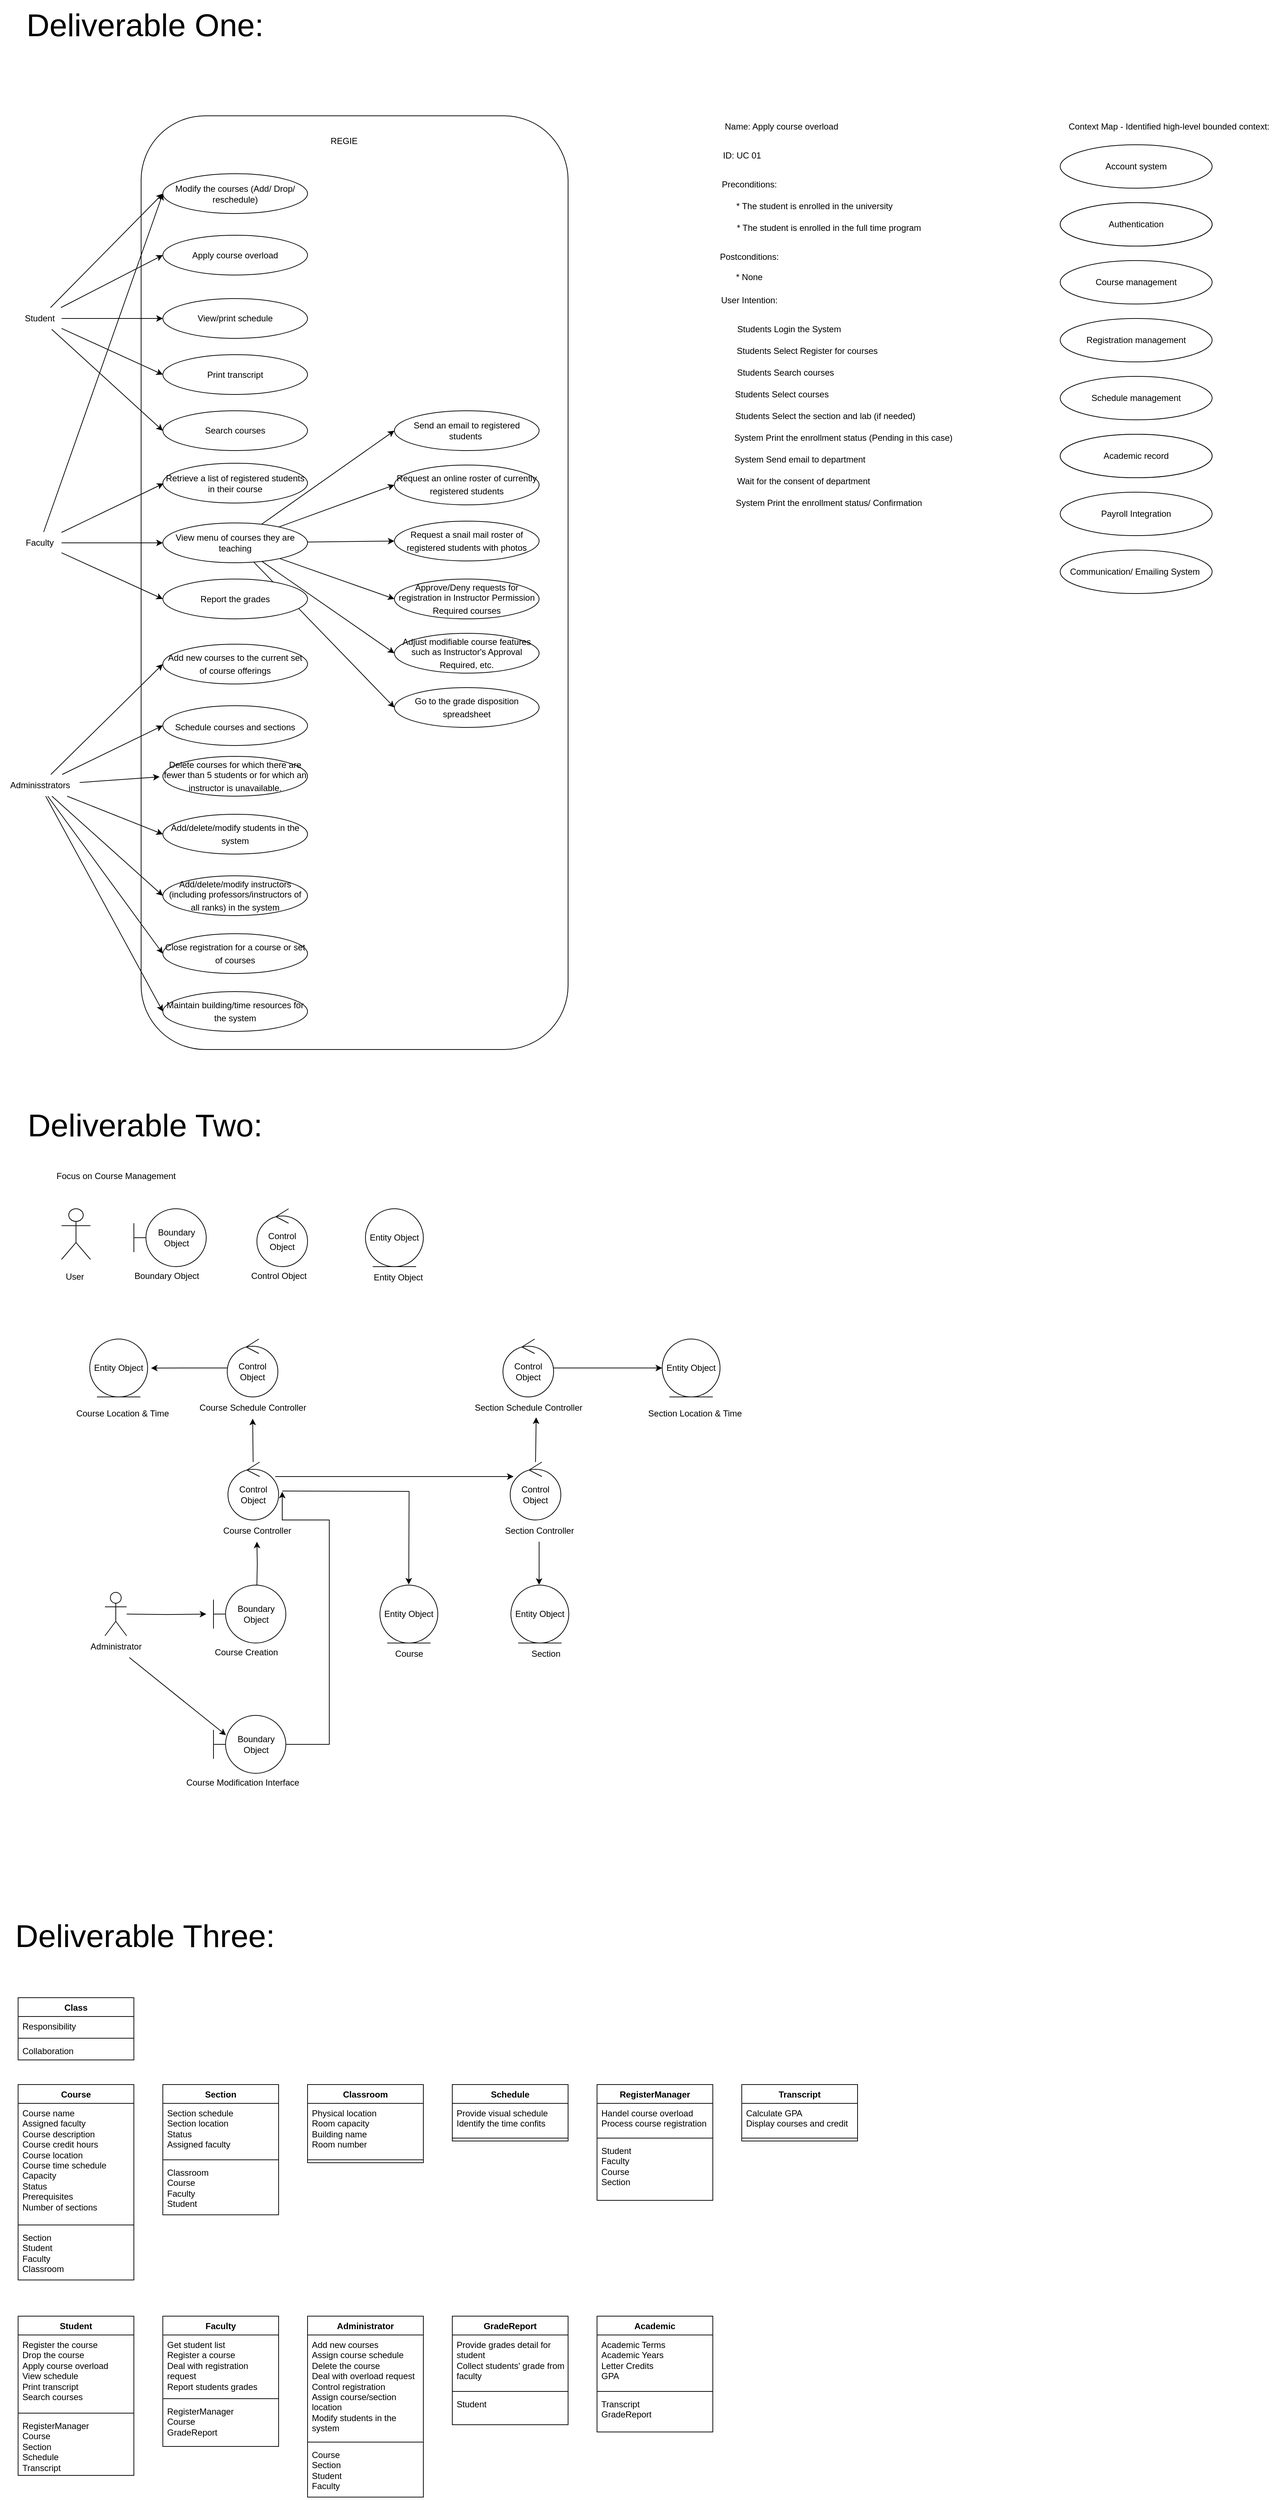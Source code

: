 <mxfile version="23.1.1" type="device">
  <diagram name="Page-1" id="xjPlncjGIch8fFRQZKFP">
    <mxGraphModel dx="1224" dy="2225" grid="1" gridSize="10" guides="0" tooltips="1" connect="0" arrows="1" fold="1" page="1" pageScale="1" pageWidth="850" pageHeight="1100" math="0" shadow="0">
      <root>
        <mxCell id="0" />
        <mxCell id="1" parent="0" />
        <mxCell id="ugCTj8qG3ddIw2w_gFLn-64" style="rounded=0;orthogonalLoop=1;jettySize=auto;html=1;entryX=0;entryY=0.5;entryDx=0;entryDy=0;" parent="1" source="ugCTj8qG3ddIw2w_gFLn-18" target="ugCTj8qG3ddIw2w_gFLn-21" edge="1">
          <mxGeometry relative="1" as="geometry" />
        </mxCell>
        <mxCell id="ugCTj8qG3ddIw2w_gFLn-65" style="rounded=0;orthogonalLoop=1;jettySize=auto;html=1;entryX=0;entryY=0.5;entryDx=0;entryDy=0;" parent="1" source="ugCTj8qG3ddIw2w_gFLn-18" target="ugCTj8qG3ddIw2w_gFLn-24" edge="1">
          <mxGeometry relative="1" as="geometry" />
        </mxCell>
        <mxCell id="ugCTj8qG3ddIw2w_gFLn-66" style="rounded=0;orthogonalLoop=1;jettySize=auto;html=1;entryX=0;entryY=0.5;entryDx=0;entryDy=0;" parent="1" source="ugCTj8qG3ddIw2w_gFLn-18" target="ugCTj8qG3ddIw2w_gFLn-26" edge="1">
          <mxGeometry relative="1" as="geometry" />
        </mxCell>
        <mxCell id="ugCTj8qG3ddIw2w_gFLn-67" style="rounded=0;orthogonalLoop=1;jettySize=auto;html=1;entryX=0;entryY=0.5;entryDx=0;entryDy=0;" parent="1" source="ugCTj8qG3ddIw2w_gFLn-18" target="ugCTj8qG3ddIw2w_gFLn-59" edge="1">
          <mxGeometry relative="1" as="geometry" />
        </mxCell>
        <mxCell id="ugCTj8qG3ddIw2w_gFLn-71" style="rounded=0;orthogonalLoop=1;jettySize=auto;html=1;entryX=0;entryY=0.5;entryDx=0;entryDy=0;" parent="1" source="ugCTj8qG3ddIw2w_gFLn-18" target="ugCTj8qG3ddIw2w_gFLn-69" edge="1">
          <mxGeometry relative="1" as="geometry" />
        </mxCell>
        <mxCell id="ugCTj8qG3ddIw2w_gFLn-18" value="Student" style="text;html=1;strokeColor=none;fillColor=none;align=center;verticalAlign=middle;whiteSpace=wrap;rounded=0;" parent="1" vertex="1">
          <mxGeometry x="880" y="25" width="60" height="30" as="geometry" />
        </mxCell>
        <mxCell id="ugCTj8qG3ddIw2w_gFLn-68" style="rounded=0;orthogonalLoop=1;jettySize=auto;html=1;entryX=0;entryY=0.5;entryDx=0;entryDy=0;" parent="1" source="ugCTj8qG3ddIw2w_gFLn-19" target="ugCTj8qG3ddIw2w_gFLn-21" edge="1">
          <mxGeometry relative="1" as="geometry" />
        </mxCell>
        <mxCell id="ugCTj8qG3ddIw2w_gFLn-70" style="rounded=0;orthogonalLoop=1;jettySize=auto;html=1;entryX=0;entryY=0.5;entryDx=0;entryDy=0;" parent="1" source="ugCTj8qG3ddIw2w_gFLn-19" target="ugCTj8qG3ddIw2w_gFLn-23" edge="1">
          <mxGeometry relative="1" as="geometry" />
        </mxCell>
        <mxCell id="ugCTj8qG3ddIw2w_gFLn-84" style="rounded=0;orthogonalLoop=1;jettySize=auto;html=1;entryX=0;entryY=0.5;entryDx=0;entryDy=0;" parent="1" source="ugCTj8qG3ddIw2w_gFLn-19" target="ugCTj8qG3ddIw2w_gFLn-60" edge="1">
          <mxGeometry relative="1" as="geometry" />
        </mxCell>
        <mxCell id="hisHGDNG1swyCPzcrm-j-22" style="rounded=0;orthogonalLoop=1;jettySize=auto;html=1;entryX=0.005;entryY=0.509;entryDx=0;entryDy=0;entryPerimeter=0;" parent="1" source="ugCTj8qG3ddIw2w_gFLn-19" target="ugCTj8qG3ddIw2w_gFLn-27" edge="1">
          <mxGeometry relative="1" as="geometry">
            <mxPoint x="1030" y="270" as="targetPoint" />
          </mxGeometry>
        </mxCell>
        <mxCell id="ugCTj8qG3ddIw2w_gFLn-19" value="Faculty" style="text;html=1;strokeColor=none;fillColor=none;align=center;verticalAlign=middle;whiteSpace=wrap;rounded=0;" parent="1" vertex="1">
          <mxGeometry x="880" y="335" width="60" height="30" as="geometry" />
        </mxCell>
        <mxCell id="ugCTj8qG3ddIw2w_gFLn-89" style="rounded=0;orthogonalLoop=1;jettySize=auto;html=1;entryX=0;entryY=0.5;entryDx=0;entryDy=0;" parent="1" source="ugCTj8qG3ddIw2w_gFLn-20" target="ugCTj8qG3ddIw2w_gFLn-25" edge="1">
          <mxGeometry relative="1" as="geometry" />
        </mxCell>
        <mxCell id="ugCTj8qG3ddIw2w_gFLn-90" style="rounded=0;orthogonalLoop=1;jettySize=auto;html=1;entryX=0;entryY=0.5;entryDx=0;entryDy=0;" parent="1" source="ugCTj8qG3ddIw2w_gFLn-20" target="ugCTj8qG3ddIw2w_gFLn-28" edge="1">
          <mxGeometry relative="1" as="geometry" />
        </mxCell>
        <mxCell id="ugCTj8qG3ddIw2w_gFLn-92" style="rounded=0;orthogonalLoop=1;jettySize=auto;html=1;entryX=0;entryY=0.5;entryDx=0;entryDy=0;" parent="1" source="ugCTj8qG3ddIw2w_gFLn-20" target="ugCTj8qG3ddIw2w_gFLn-85" edge="1">
          <mxGeometry relative="1" as="geometry" />
        </mxCell>
        <mxCell id="ugCTj8qG3ddIw2w_gFLn-93" style="rounded=0;orthogonalLoop=1;jettySize=auto;html=1;entryX=0;entryY=0.5;entryDx=0;entryDy=0;" parent="1" source="ugCTj8qG3ddIw2w_gFLn-20" target="ugCTj8qG3ddIw2w_gFLn-86" edge="1">
          <mxGeometry relative="1" as="geometry" />
        </mxCell>
        <mxCell id="ugCTj8qG3ddIw2w_gFLn-94" style="rounded=0;orthogonalLoop=1;jettySize=auto;html=1;entryX=0;entryY=0.5;entryDx=0;entryDy=0;" parent="1" source="ugCTj8qG3ddIw2w_gFLn-20" target="ugCTj8qG3ddIw2w_gFLn-87" edge="1">
          <mxGeometry relative="1" as="geometry" />
        </mxCell>
        <mxCell id="ugCTj8qG3ddIw2w_gFLn-95" style="rounded=0;orthogonalLoop=1;jettySize=auto;html=1;entryX=0;entryY=0.5;entryDx=0;entryDy=0;" parent="1" source="ugCTj8qG3ddIw2w_gFLn-20" target="ugCTj8qG3ddIw2w_gFLn-88" edge="1">
          <mxGeometry relative="1" as="geometry" />
        </mxCell>
        <mxCell id="ugCTj8qG3ddIw2w_gFLn-20" value="Adminisstrators" style="text;html=1;align=center;verticalAlign=middle;resizable=0;points=[];autosize=1;strokeColor=none;fillColor=none;" parent="1" vertex="1">
          <mxGeometry x="855" y="670" width="110" height="30" as="geometry" />
        </mxCell>
        <mxCell id="ugCTj8qG3ddIw2w_gFLn-21" value="Modify the courses (Add/ Drop/ reschedule)" style="ellipse;whiteSpace=wrap;html=1;" parent="1" vertex="1">
          <mxGeometry x="1080" y="-160" width="200" height="55" as="geometry" />
        </mxCell>
        <mxCell id="ugCTj8qG3ddIw2w_gFLn-78" style="rounded=0;orthogonalLoop=1;jettySize=auto;html=1;entryX=0;entryY=0.5;entryDx=0;entryDy=0;" parent="1" source="ugCTj8qG3ddIw2w_gFLn-23" target="ugCTj8qG3ddIw2w_gFLn-72" edge="1">
          <mxGeometry relative="1" as="geometry" />
        </mxCell>
        <mxCell id="ugCTj8qG3ddIw2w_gFLn-79" style="rounded=0;orthogonalLoop=1;jettySize=auto;html=1;entryX=0;entryY=0.5;entryDx=0;entryDy=0;" parent="1" source="ugCTj8qG3ddIw2w_gFLn-23" target="ugCTj8qG3ddIw2w_gFLn-73" edge="1">
          <mxGeometry relative="1" as="geometry" />
        </mxCell>
        <mxCell id="ugCTj8qG3ddIw2w_gFLn-80" style="rounded=0;orthogonalLoop=1;jettySize=auto;html=1;entryX=0;entryY=0.5;entryDx=0;entryDy=0;" parent="1" source="ugCTj8qG3ddIw2w_gFLn-23" target="ugCTj8qG3ddIw2w_gFLn-74" edge="1">
          <mxGeometry relative="1" as="geometry" />
        </mxCell>
        <mxCell id="ugCTj8qG3ddIw2w_gFLn-81" style="rounded=0;orthogonalLoop=1;jettySize=auto;html=1;entryX=0;entryY=0.5;entryDx=0;entryDy=0;" parent="1" source="ugCTj8qG3ddIw2w_gFLn-23" target="ugCTj8qG3ddIw2w_gFLn-75" edge="1">
          <mxGeometry relative="1" as="geometry" />
        </mxCell>
        <mxCell id="ugCTj8qG3ddIw2w_gFLn-82" style="rounded=0;orthogonalLoop=1;jettySize=auto;html=1;entryX=0;entryY=0.5;entryDx=0;entryDy=0;" parent="1" source="ugCTj8qG3ddIw2w_gFLn-23" target="ugCTj8qG3ddIw2w_gFLn-76" edge="1">
          <mxGeometry relative="1" as="geometry" />
        </mxCell>
        <mxCell id="ugCTj8qG3ddIw2w_gFLn-83" style="rounded=0;orthogonalLoop=1;jettySize=auto;html=1;entryX=0;entryY=0.5;entryDx=0;entryDy=0;" parent="1" source="ugCTj8qG3ddIw2w_gFLn-23" target="ugCTj8qG3ddIw2w_gFLn-77" edge="1">
          <mxGeometry relative="1" as="geometry" />
        </mxCell>
        <mxCell id="ugCTj8qG3ddIw2w_gFLn-23" value="View menu of courses they are teaching" style="ellipse;whiteSpace=wrap;html=1;" parent="1" vertex="1">
          <mxGeometry x="1080" y="322.5" width="200" height="55" as="geometry" />
        </mxCell>
        <mxCell id="ugCTj8qG3ddIw2w_gFLn-24" value="Apply course overload" style="ellipse;whiteSpace=wrap;html=1;" parent="1" vertex="1">
          <mxGeometry x="1080" y="-75" width="200" height="55" as="geometry" />
        </mxCell>
        <mxCell id="ugCTj8qG3ddIw2w_gFLn-25" value="Add new courses to the current set of course offerings&lt;span style=&quot;font-size: medium; text-align: start;&quot;&gt;&lt;/span&gt;" style="ellipse;whiteSpace=wrap;html=1;" parent="1" vertex="1">
          <mxGeometry x="1080" y="490" width="200" height="55" as="geometry" />
        </mxCell>
        <mxCell id="ugCTj8qG3ddIw2w_gFLn-26" value="View/print schedule" style="ellipse;whiteSpace=wrap;html=1;" parent="1" vertex="1">
          <mxGeometry x="1080" y="12.5" width="200" height="55" as="geometry" />
        </mxCell>
        <mxCell id="ugCTj8qG3ddIw2w_gFLn-27" value="Retrieve a list of registered students in their course" style="ellipse;whiteSpace=wrap;html=1;" parent="1" vertex="1">
          <mxGeometry x="1080" y="240" width="200" height="55" as="geometry" />
        </mxCell>
        <mxCell id="ugCTj8qG3ddIw2w_gFLn-28" value="Schedule courses and sections&lt;span style=&quot;font-size: medium; text-align: start;&quot;&gt;&lt;/span&gt;" style="ellipse;whiteSpace=wrap;html=1;" parent="1" vertex="1">
          <mxGeometry x="1080" y="575" width="200" height="55" as="geometry" />
        </mxCell>
        <mxCell id="ugCTj8qG3ddIw2w_gFLn-57" value="REGIE" style="text;html=1;align=center;verticalAlign=middle;resizable=0;points=[];autosize=1;strokeColor=none;fillColor=none;" parent="1" vertex="1">
          <mxGeometry x="1300" y="-220" width="60" height="30" as="geometry" />
        </mxCell>
        <mxCell id="ugCTj8qG3ddIw2w_gFLn-59" value="Search courses" style="ellipse;whiteSpace=wrap;html=1;" parent="1" vertex="1">
          <mxGeometry x="1080" y="167.5" width="200" height="55" as="geometry" />
        </mxCell>
        <mxCell id="ugCTj8qG3ddIw2w_gFLn-60" value="Report the grades" style="ellipse;whiteSpace=wrap;html=1;" parent="1" vertex="1">
          <mxGeometry x="1080" y="400" width="200" height="55" as="geometry" />
        </mxCell>
        <mxCell id="ugCTj8qG3ddIw2w_gFLn-61" value="Delete courses for which there are fewer than 5 students or for which an instructor is unavailable.&lt;span style=&quot;font-size: medium; text-align: start;&quot;&gt;&lt;/span&gt;" style="ellipse;whiteSpace=wrap;html=1;" parent="1" vertex="1">
          <mxGeometry x="1080" y="645" width="200" height="55" as="geometry" />
        </mxCell>
        <mxCell id="ugCTj8qG3ddIw2w_gFLn-69" value="Print transcript" style="ellipse;whiteSpace=wrap;html=1;" parent="1" vertex="1">
          <mxGeometry x="1080" y="90" width="200" height="55" as="geometry" />
        </mxCell>
        <mxCell id="ugCTj8qG3ddIw2w_gFLn-72" value="Send an email to registered students&amp;nbsp;" style="ellipse;whiteSpace=wrap;html=1;" parent="1" vertex="1">
          <mxGeometry x="1400" y="167.5" width="200" height="55" as="geometry" />
        </mxCell>
        <mxCell id="ugCTj8qG3ddIw2w_gFLn-73" value="Request an online roster of currently registered students&lt;span style=&quot;font-size: medium; text-align: start;&quot;&gt;&lt;/span&gt;" style="ellipse;whiteSpace=wrap;html=1;" parent="1" vertex="1">
          <mxGeometry x="1400" y="242.5" width="200" height="55" as="geometry" />
        </mxCell>
        <mxCell id="ugCTj8qG3ddIw2w_gFLn-74" value="Request a snail mail roster of registered students with photos&lt;span style=&quot;font-size: medium; text-align: start;&quot;&gt;&lt;/span&gt;" style="ellipse;whiteSpace=wrap;html=1;" parent="1" vertex="1">
          <mxGeometry x="1400" y="320" width="200" height="55" as="geometry" />
        </mxCell>
        <mxCell id="ugCTj8qG3ddIw2w_gFLn-75" value="Approve/Deny requests for registration in Instructor Permission Required courses&lt;span style=&quot;font-size: medium; text-align: start;&quot;&gt;&lt;/span&gt;" style="ellipse;whiteSpace=wrap;html=1;" parent="1" vertex="1">
          <mxGeometry x="1400" y="400" width="200" height="55" as="geometry" />
        </mxCell>
        <mxCell id="ugCTj8qG3ddIw2w_gFLn-76" value="Adjust modifiable course features such as Instructor&#39;s Approval Required, etc.&lt;span style=&quot;font-size: medium; text-align: start;&quot;&gt;&lt;/span&gt;" style="ellipse;whiteSpace=wrap;html=1;" parent="1" vertex="1">
          <mxGeometry x="1400" y="475" width="200" height="55" as="geometry" />
        </mxCell>
        <mxCell id="ugCTj8qG3ddIw2w_gFLn-77" value="Go to the grade disposition spreadsheet&lt;span style=&quot;font-size: medium; text-align: start;&quot;&gt;&lt;/span&gt;" style="ellipse;whiteSpace=wrap;html=1;" parent="1" vertex="1">
          <mxGeometry x="1400" y="550" width="200" height="55" as="geometry" />
        </mxCell>
        <mxCell id="ugCTj8qG3ddIw2w_gFLn-85" value="Add/delete/modify students in the system&lt;span style=&quot;font-size: medium; text-align: start;&quot;&gt;&lt;/span&gt;" style="ellipse;whiteSpace=wrap;html=1;" parent="1" vertex="1">
          <mxGeometry x="1080" y="725" width="200" height="55" as="geometry" />
        </mxCell>
        <mxCell id="ugCTj8qG3ddIw2w_gFLn-86" value="Add/delete/modify instructors (including professors/instructors of all ranks) in the system&lt;span style=&quot;font-size: medium; text-align: start;&quot;&gt;&lt;/span&gt;" style="ellipse;whiteSpace=wrap;html=1;" parent="1" vertex="1">
          <mxGeometry x="1080" y="810" width="200" height="55" as="geometry" />
        </mxCell>
        <mxCell id="ugCTj8qG3ddIw2w_gFLn-87" value="Close registration for a course or set of courses&lt;span style=&quot;font-size: medium; text-align: start;&quot;&gt;&lt;/span&gt;" style="ellipse;whiteSpace=wrap;html=1;" parent="1" vertex="1">
          <mxGeometry x="1080" y="890" width="200" height="55" as="geometry" />
        </mxCell>
        <mxCell id="ugCTj8qG3ddIw2w_gFLn-88" value="Maintain building/time resources for the system&lt;span style=&quot;font-size: medium; text-align: start;&quot;&gt;&lt;/span&gt;" style="ellipse;whiteSpace=wrap;html=1;" parent="1" vertex="1">
          <mxGeometry x="1080" y="970" width="200" height="55" as="geometry" />
        </mxCell>
        <mxCell id="ugCTj8qG3ddIw2w_gFLn-91" style="rounded=0;orthogonalLoop=1;jettySize=auto;html=1;entryX=-0.022;entryY=0.514;entryDx=0;entryDy=0;entryPerimeter=0;" parent="1" source="ugCTj8qG3ddIw2w_gFLn-20" target="ugCTj8qG3ddIw2w_gFLn-61" edge="1">
          <mxGeometry relative="1" as="geometry" />
        </mxCell>
        <mxCell id="ugCTj8qG3ddIw2w_gFLn-96" value="" style="rounded=1;whiteSpace=wrap;html=1;fillColor=none;" parent="1" vertex="1">
          <mxGeometry x="1050" y="-240" width="590" height="1290" as="geometry" />
        </mxCell>
        <mxCell id="hisHGDNG1swyCPzcrm-j-62" value="&lt;font style=&quot;font-size: 44px;&quot;&gt;Deliverable One:&lt;/font&gt;" style="text;html=1;align=center;verticalAlign=middle;resizable=0;points=[];autosize=1;strokeColor=none;fillColor=none;" parent="1" vertex="1">
          <mxGeometry x="880" y="-400" width="350" height="70" as="geometry" />
        </mxCell>
        <mxCell id="hisHGDNG1swyCPzcrm-j-63" value="&lt;font style=&quot;font-size: 44px;&quot;&gt;Deliverable Two:&lt;/font&gt;" style="text;html=1;align=center;verticalAlign=middle;resizable=0;points=[];autosize=1;strokeColor=none;fillColor=none;" parent="1" vertex="1">
          <mxGeometry x="880" y="1120" width="350" height="70" as="geometry" />
        </mxCell>
        <mxCell id="hisHGDNG1swyCPzcrm-j-64" value="Focus on Course Management" style="text;html=1;align=center;verticalAlign=middle;resizable=0;points=[];autosize=1;strokeColor=none;fillColor=none;" parent="1" vertex="1">
          <mxGeometry x="920" y="1210" width="190" height="30" as="geometry" />
        </mxCell>
        <mxCell id="hisHGDNG1swyCPzcrm-j-67" value="Administrator" style="text;html=1;align=center;verticalAlign=middle;resizable=0;points=[];autosize=1;strokeColor=none;fillColor=none;" parent="1" vertex="1">
          <mxGeometry x="970" y="1860" width="90" height="30" as="geometry" />
        </mxCell>
        <mxCell id="hisHGDNG1swyCPzcrm-j-78" value="Boundary Object" style="text;html=1;align=center;verticalAlign=middle;resizable=0;points=[];autosize=1;strokeColor=none;fillColor=none;" parent="1" vertex="1">
          <mxGeometry x="1030" y="1348" width="110" height="30" as="geometry" />
        </mxCell>
        <mxCell id="hisHGDNG1swyCPzcrm-j-79" value="Control Object" style="text;html=1;align=center;verticalAlign=middle;resizable=0;points=[];autosize=1;strokeColor=none;fillColor=none;" parent="1" vertex="1">
          <mxGeometry x="1190" y="1348" width="100" height="30" as="geometry" />
        </mxCell>
        <mxCell id="hisHGDNG1swyCPzcrm-j-82" value="Entity Object" style="text;html=1;align=center;verticalAlign=middle;resizable=0;points=[];autosize=1;strokeColor=none;fillColor=none;" parent="1" vertex="1">
          <mxGeometry x="1360" y="1350" width="90" height="30" as="geometry" />
        </mxCell>
        <mxCell id="hisHGDNG1swyCPzcrm-j-83" value="User" style="text;html=1;align=center;verticalAlign=middle;resizable=0;points=[];autosize=1;strokeColor=none;fillColor=none;" parent="1" vertex="1">
          <mxGeometry x="933" y="1349" width="50" height="30" as="geometry" />
        </mxCell>
        <mxCell id="hisHGDNG1swyCPzcrm-j-118" style="edgeStyle=orthogonalEdgeStyle;rounded=0;orthogonalLoop=1;jettySize=auto;html=1;" parent="1" edge="1">
          <mxGeometry relative="1" as="geometry">
            <mxPoint x="1140" y="1830" as="targetPoint" />
            <mxPoint x="1030" y="1830.059" as="sourcePoint" />
          </mxGeometry>
        </mxCell>
        <mxCell id="hisHGDNG1swyCPzcrm-j-119" style="edgeStyle=orthogonalEdgeStyle;rounded=0;orthogonalLoop=1;jettySize=auto;html=1;startArrow=none;startFill=0;" parent="1" target="hisHGDNG1swyCPzcrm-j-106" edge="1">
          <mxGeometry relative="1" as="geometry">
            <mxPoint x="1210" y="1790" as="sourcePoint" />
          </mxGeometry>
        </mxCell>
        <mxCell id="hisHGDNG1swyCPzcrm-j-94" value="Course Creation" style="text;html=1;align=center;verticalAlign=middle;resizable=0;points=[];autosize=1;strokeColor=none;fillColor=none;" parent="1" vertex="1">
          <mxGeometry x="1140" y="1868" width="110" height="30" as="geometry" />
        </mxCell>
        <mxCell id="hisHGDNG1swyCPzcrm-j-96" value="Course Modification Interface" style="text;html=1;align=center;verticalAlign=middle;resizable=0;points=[];autosize=1;strokeColor=none;fillColor=none;" parent="1" vertex="1">
          <mxGeometry x="1100" y="2048" width="180" height="30" as="geometry" />
        </mxCell>
        <mxCell id="hisHGDNG1swyCPzcrm-j-106" value="Course Controller" style="text;html=1;align=center;verticalAlign=middle;resizable=0;points=[];autosize=1;strokeColor=none;fillColor=none;" parent="1" vertex="1">
          <mxGeometry x="1150" y="1700" width="120" height="30" as="geometry" />
        </mxCell>
        <mxCell id="hisHGDNG1swyCPzcrm-j-115" value="Course" style="text;html=1;align=center;verticalAlign=middle;resizable=0;points=[];autosize=1;strokeColor=none;fillColor=none;" parent="1" vertex="1">
          <mxGeometry x="1390" y="1870" width="60" height="30" as="geometry" />
        </mxCell>
        <mxCell id="hisHGDNG1swyCPzcrm-j-120" style="edgeStyle=orthogonalEdgeStyle;rounded=0;orthogonalLoop=1;jettySize=auto;html=1;entryX=0.498;entryY=-0.011;entryDx=0;entryDy=0;entryPerimeter=0;startArrow=none;startFill=0;" parent="1" edge="1">
          <mxGeometry relative="1" as="geometry">
            <mxPoint x="1245" y="1660" as="sourcePoint" />
            <mxPoint x="1419.84" y="1789.12" as="targetPoint" />
          </mxGeometry>
        </mxCell>
        <mxCell id="hisHGDNG1swyCPzcrm-j-126" style="rounded=0;orthogonalLoop=1;jettySize=auto;html=1;entryX=0.028;entryY=0.341;entryDx=0;entryDy=0;entryPerimeter=0;" parent="1" source="hisHGDNG1swyCPzcrm-j-67" edge="1">
          <mxGeometry relative="1" as="geometry">
            <mxPoint x="1167.24" y="1997.28" as="targetPoint" />
          </mxGeometry>
        </mxCell>
        <mxCell id="hisHGDNG1swyCPzcrm-j-127" style="edgeStyle=orthogonalEdgeStyle;rounded=0;orthogonalLoop=1;jettySize=auto;html=1;entryX=1;entryY=0.512;entryDx=0;entryDy=0;entryPerimeter=0;" parent="1" edge="1">
          <mxGeometry relative="1" as="geometry">
            <Array as="points">
              <mxPoint x="1310" y="2010" />
              <mxPoint x="1310" y="1700" />
              <mxPoint x="1245" y="1700" />
            </Array>
            <mxPoint x="1245" y="2010" as="sourcePoint" />
            <mxPoint x="1245" y="1660.96" as="targetPoint" />
          </mxGeometry>
        </mxCell>
        <mxCell id="hisHGDNG1swyCPzcrm-j-128" value="&lt;font style=&quot;font-size: 44px;&quot;&gt;Deliverable Three:&lt;/font&gt;" style="text;html=1;align=center;verticalAlign=middle;resizable=0;points=[];autosize=1;strokeColor=none;fillColor=none;" parent="1" vertex="1">
          <mxGeometry x="865" y="2240" width="380" height="70" as="geometry" />
        </mxCell>
        <mxCell id="PSQt965Y0i8H_P7t0gFI-1" value="Name: Apply course overload" style="text;strokeColor=none;align=center;fillColor=none;html=1;verticalAlign=middle;whiteSpace=wrap;rounded=0;" parent="1" vertex="1">
          <mxGeometry x="1840" y="-240" width="190" height="30" as="geometry" />
        </mxCell>
        <mxCell id="PSQt965Y0i8H_P7t0gFI-3" value="ID: UC 01" style="text;html=1;align=center;verticalAlign=middle;resizable=0;points=[];autosize=1;strokeColor=none;fillColor=none;" parent="1" vertex="1">
          <mxGeometry x="1840" y="-200" width="80" height="30" as="geometry" />
        </mxCell>
        <mxCell id="PSQt965Y0i8H_P7t0gFI-4" value="Preconditions:" style="text;html=1;align=center;verticalAlign=middle;resizable=0;points=[];autosize=1;strokeColor=none;fillColor=none;" parent="1" vertex="1">
          <mxGeometry x="1840" y="-160" width="100" height="30" as="geometry" />
        </mxCell>
        <mxCell id="PSQt965Y0i8H_P7t0gFI-5" value="* The student is enrolled in the university" style="text;html=1;align=center;verticalAlign=middle;resizable=0;points=[];autosize=1;strokeColor=none;fillColor=none;" parent="1" vertex="1">
          <mxGeometry x="1860" y="-130" width="240" height="30" as="geometry" />
        </mxCell>
        <mxCell id="PSQt965Y0i8H_P7t0gFI-6" value="* The student is enrolled in the full time program" style="text;html=1;align=center;verticalAlign=middle;resizable=0;points=[];autosize=1;strokeColor=none;fillColor=none;" parent="1" vertex="1">
          <mxGeometry x="1860" y="-100" width="280" height="30" as="geometry" />
        </mxCell>
        <mxCell id="PSQt965Y0i8H_P7t0gFI-7" value="Postconditions:" style="text;html=1;align=center;verticalAlign=middle;resizable=0;points=[];autosize=1;strokeColor=none;fillColor=none;" parent="1" vertex="1">
          <mxGeometry x="1840" y="-60" width="100" height="30" as="geometry" />
        </mxCell>
        <mxCell id="PSQt965Y0i8H_P7t0gFI-9" value="* None" style="text;html=1;align=center;verticalAlign=middle;resizable=0;points=[];autosize=1;strokeColor=none;fillColor=none;" parent="1" vertex="1">
          <mxGeometry x="1860" y="-32" width="60" height="30" as="geometry" />
        </mxCell>
        <mxCell id="PSQt965Y0i8H_P7t0gFI-10" value="User Intention:" style="text;html=1;align=center;verticalAlign=middle;resizable=0;points=[];autosize=1;strokeColor=none;fillColor=none;" parent="1" vertex="1">
          <mxGeometry x="1840" width="100" height="30" as="geometry" />
        </mxCell>
        <mxCell id="PSQt965Y0i8H_P7t0gFI-11" value="Students Login the System" style="text;html=1;align=center;verticalAlign=middle;resizable=0;points=[];autosize=1;strokeColor=none;fillColor=none;" parent="1" vertex="1">
          <mxGeometry x="1860" y="40" width="170" height="30" as="geometry" />
        </mxCell>
        <mxCell id="PSQt965Y0i8H_P7t0gFI-12" value="Students Select Register for courses" style="text;html=1;align=center;verticalAlign=middle;resizable=0;points=[];autosize=1;strokeColor=none;fillColor=none;" parent="1" vertex="1">
          <mxGeometry x="1860" y="70" width="220" height="30" as="geometry" />
        </mxCell>
        <mxCell id="PSQt965Y0i8H_P7t0gFI-13" value="Students Search courses" style="text;html=1;align=center;verticalAlign=middle;resizable=0;points=[];autosize=1;strokeColor=none;fillColor=none;" parent="1" vertex="1">
          <mxGeometry x="1860" y="100" width="160" height="30" as="geometry" />
        </mxCell>
        <mxCell id="PSQt965Y0i8H_P7t0gFI-14" value="Students Select courses" style="text;html=1;align=center;verticalAlign=middle;resizable=0;points=[];autosize=1;strokeColor=none;fillColor=none;" parent="1" vertex="1">
          <mxGeometry x="1860" y="130" width="150" height="30" as="geometry" />
        </mxCell>
        <mxCell id="PSQt965Y0i8H_P7t0gFI-15" value="Students Select the section and lab (if needed)" style="text;html=1;align=center;verticalAlign=middle;resizable=0;points=[];autosize=1;strokeColor=none;fillColor=none;" parent="1" vertex="1">
          <mxGeometry x="1860" y="160" width="270" height="30" as="geometry" />
        </mxCell>
        <mxCell id="PSQt965Y0i8H_P7t0gFI-16" value="System Print the enrollment status (Pending in this case)" style="text;html=1;align=center;verticalAlign=middle;resizable=0;points=[];autosize=1;strokeColor=none;fillColor=none;" parent="1" vertex="1">
          <mxGeometry x="1860" y="190" width="320" height="30" as="geometry" />
        </mxCell>
        <mxCell id="PSQt965Y0i8H_P7t0gFI-17" value="System Send email to department" style="text;html=1;align=center;verticalAlign=middle;resizable=0;points=[];autosize=1;strokeColor=none;fillColor=none;" parent="1" vertex="1">
          <mxGeometry x="1860" y="220" width="200" height="30" as="geometry" />
        </mxCell>
        <mxCell id="PSQt965Y0i8H_P7t0gFI-18" value="Wait for the consent of department" style="text;html=1;align=center;verticalAlign=middle;resizable=0;points=[];autosize=1;strokeColor=none;fillColor=none;" parent="1" vertex="1">
          <mxGeometry x="1860" y="250" width="210" height="30" as="geometry" />
        </mxCell>
        <mxCell id="PSQt965Y0i8H_P7t0gFI-19" value="System Print the enrollment status/ Confirmation" style="text;html=1;align=center;verticalAlign=middle;resizable=0;points=[];autosize=1;strokeColor=none;fillColor=none;" parent="1" vertex="1">
          <mxGeometry x="1860" y="280" width="280" height="30" as="geometry" />
        </mxCell>
        <mxCell id="Eh7DuvZM0GZrgtrv92i9-1" value="" style="shape=umlActor;verticalLabelPosition=bottom;verticalAlign=top;html=1;outlineConnect=0;" parent="1" vertex="1">
          <mxGeometry x="1000" y="1800" width="30" height="60" as="geometry" />
        </mxCell>
        <mxCell id="Eh7DuvZM0GZrgtrv92i9-2" value="" style="shape=umlActor;verticalLabelPosition=bottom;verticalAlign=top;html=1;outlineConnect=0;" parent="1" vertex="1">
          <mxGeometry x="940" y="1270" width="40" height="70" as="geometry" />
        </mxCell>
        <mxCell id="Eh7DuvZM0GZrgtrv92i9-3" value="Class" style="swimlane;fontStyle=1;align=center;verticalAlign=top;childLayout=stackLayout;horizontal=1;startSize=26;horizontalStack=0;resizeParent=1;resizeParentMax=0;resizeLast=0;collapsible=1;marginBottom=0;whiteSpace=wrap;html=1;" parent="1" vertex="1">
          <mxGeometry x="880" y="2360" width="160" height="86" as="geometry" />
        </mxCell>
        <mxCell id="Eh7DuvZM0GZrgtrv92i9-4" value="Responsibility" style="text;strokeColor=none;fillColor=none;align=left;verticalAlign=top;spacingLeft=4;spacingRight=4;overflow=hidden;rotatable=0;points=[[0,0.5],[1,0.5]];portConstraint=eastwest;whiteSpace=wrap;html=1;" parent="Eh7DuvZM0GZrgtrv92i9-3" vertex="1">
          <mxGeometry y="26" width="160" height="26" as="geometry" />
        </mxCell>
        <mxCell id="Eh7DuvZM0GZrgtrv92i9-5" value="" style="line;strokeWidth=1;fillColor=none;align=left;verticalAlign=middle;spacingTop=-1;spacingLeft=3;spacingRight=3;rotatable=0;labelPosition=right;points=[];portConstraint=eastwest;strokeColor=inherit;" parent="Eh7DuvZM0GZrgtrv92i9-3" vertex="1">
          <mxGeometry y="52" width="160" height="8" as="geometry" />
        </mxCell>
        <mxCell id="Eh7DuvZM0GZrgtrv92i9-6" value="Collaboration" style="text;strokeColor=none;fillColor=none;align=left;verticalAlign=top;spacingLeft=4;spacingRight=4;overflow=hidden;rotatable=0;points=[[0,0.5],[1,0.5]];portConstraint=eastwest;whiteSpace=wrap;html=1;" parent="Eh7DuvZM0GZrgtrv92i9-3" vertex="1">
          <mxGeometry y="60" width="160" height="26" as="geometry" />
        </mxCell>
        <mxCell id="Eh7DuvZM0GZrgtrv92i9-7" value="Boundary Object" style="shape=umlBoundary;whiteSpace=wrap;html=1;" parent="1" vertex="1">
          <mxGeometry x="1040" y="1270" width="100" height="80" as="geometry" />
        </mxCell>
        <mxCell id="Eh7DuvZM0GZrgtrv92i9-8" value="Control Object" style="ellipse;shape=umlControl;whiteSpace=wrap;html=1;" parent="1" vertex="1">
          <mxGeometry x="1210" y="1270" width="70" height="80" as="geometry" />
        </mxCell>
        <mxCell id="Eh7DuvZM0GZrgtrv92i9-9" value="Entity Object" style="ellipse;shape=umlEntity;whiteSpace=wrap;html=1;" parent="1" vertex="1">
          <mxGeometry x="1360" y="1270" width="80" height="80" as="geometry" />
        </mxCell>
        <mxCell id="Eh7DuvZM0GZrgtrv92i9-10" value="Boundary Object" style="shape=umlBoundary;whiteSpace=wrap;html=1;" parent="1" vertex="1">
          <mxGeometry x="1150" y="1790" width="100" height="80" as="geometry" />
        </mxCell>
        <mxCell id="1756NLtrL8oD6QOpC3J1-4" style="edgeStyle=orthogonalEdgeStyle;rounded=0;orthogonalLoop=1;jettySize=auto;html=1;startArrow=none;startFill=0;" parent="1" source="Eh7DuvZM0GZrgtrv92i9-11" target="1756NLtrL8oD6QOpC3J1-2" edge="1">
          <mxGeometry relative="1" as="geometry">
            <Array as="points">
              <mxPoint x="1400" y="1640" />
              <mxPoint x="1400" y="1640" />
            </Array>
          </mxGeometry>
        </mxCell>
        <mxCell id="1756NLtrL8oD6QOpC3J1-13" style="rounded=0;orthogonalLoop=1;jettySize=auto;html=1;startArrow=none;startFill=0;" parent="1" source="Eh7DuvZM0GZrgtrv92i9-11" target="1756NLtrL8oD6QOpC3J1-10" edge="1">
          <mxGeometry relative="1" as="geometry" />
        </mxCell>
        <mxCell id="Eh7DuvZM0GZrgtrv92i9-11" value="Control Object" style="ellipse;shape=umlControl;whiteSpace=wrap;html=1;" parent="1" vertex="1">
          <mxGeometry x="1170" y="1620" width="70" height="80" as="geometry" />
        </mxCell>
        <mxCell id="Eh7DuvZM0GZrgtrv92i9-12" value="Entity Object" style="ellipse;shape=umlEntity;whiteSpace=wrap;html=1;" parent="1" vertex="1">
          <mxGeometry x="1380" y="1790" width="80" height="80" as="geometry" />
        </mxCell>
        <mxCell id="Eh7DuvZM0GZrgtrv92i9-13" value="Boundary Object" style="shape=umlBoundary;whiteSpace=wrap;html=1;" parent="1" vertex="1">
          <mxGeometry x="1150" y="1970" width="100" height="80" as="geometry" />
        </mxCell>
        <mxCell id="Eh7DuvZM0GZrgtrv92i9-19" value="Course" style="swimlane;fontStyle=1;align=center;verticalAlign=top;childLayout=stackLayout;horizontal=1;startSize=26;horizontalStack=0;resizeParent=1;resizeParentMax=0;resizeLast=0;collapsible=1;marginBottom=0;whiteSpace=wrap;html=1;" parent="1" vertex="1">
          <mxGeometry x="880" y="2480" width="160" height="270" as="geometry" />
        </mxCell>
        <mxCell id="Eh7DuvZM0GZrgtrv92i9-20" value="Course name&lt;br&gt;Assigned faculty&lt;br&gt;Course description&lt;br&gt;Course credit hours&lt;br&gt;Course location&lt;br&gt;Course time schedule&lt;br&gt;Capacity&lt;br&gt;Status&lt;br&gt;Prerequisites&lt;br&gt;Number of sections&lt;br&gt;" style="text;strokeColor=none;fillColor=none;align=left;verticalAlign=top;spacingLeft=4;spacingRight=4;overflow=hidden;rotatable=0;points=[[0,0.5],[1,0.5]];portConstraint=eastwest;whiteSpace=wrap;html=1;" parent="Eh7DuvZM0GZrgtrv92i9-19" vertex="1">
          <mxGeometry y="26" width="160" height="164" as="geometry" />
        </mxCell>
        <mxCell id="Eh7DuvZM0GZrgtrv92i9-21" value="" style="line;strokeWidth=1;fillColor=none;align=left;verticalAlign=middle;spacingTop=-1;spacingLeft=3;spacingRight=3;rotatable=0;labelPosition=right;points=[];portConstraint=eastwest;strokeColor=inherit;" parent="Eh7DuvZM0GZrgtrv92i9-19" vertex="1">
          <mxGeometry y="190" width="160" height="8" as="geometry" />
        </mxCell>
        <mxCell id="Eh7DuvZM0GZrgtrv92i9-22" value="Section&lt;br&gt;Student&lt;br&gt;Faculty&lt;br&gt;Classroom" style="text;strokeColor=none;fillColor=none;align=left;verticalAlign=top;spacingLeft=4;spacingRight=4;overflow=hidden;rotatable=0;points=[[0,0.5],[1,0.5]];portConstraint=eastwest;whiteSpace=wrap;html=1;" parent="Eh7DuvZM0GZrgtrv92i9-19" vertex="1">
          <mxGeometry y="198" width="160" height="72" as="geometry" />
        </mxCell>
        <mxCell id="Eh7DuvZM0GZrgtrv92i9-23" value="Section" style="swimlane;fontStyle=1;align=center;verticalAlign=top;childLayout=stackLayout;horizontal=1;startSize=26;horizontalStack=0;resizeParent=1;resizeParentMax=0;resizeLast=0;collapsible=1;marginBottom=0;whiteSpace=wrap;html=1;" parent="1" vertex="1">
          <mxGeometry x="1080" y="2480" width="160" height="180" as="geometry" />
        </mxCell>
        <mxCell id="Eh7DuvZM0GZrgtrv92i9-24" value="Section schedule&lt;br&gt;Section location&lt;br&gt;Status&lt;br&gt;Assigned faculty" style="text;strokeColor=none;fillColor=none;align=left;verticalAlign=top;spacingLeft=4;spacingRight=4;overflow=hidden;rotatable=0;points=[[0,0.5],[1,0.5]];portConstraint=eastwest;whiteSpace=wrap;html=1;" parent="Eh7DuvZM0GZrgtrv92i9-23" vertex="1">
          <mxGeometry y="26" width="160" height="74" as="geometry" />
        </mxCell>
        <mxCell id="Eh7DuvZM0GZrgtrv92i9-25" value="" style="line;strokeWidth=1;fillColor=none;align=left;verticalAlign=middle;spacingTop=-1;spacingLeft=3;spacingRight=3;rotatable=0;labelPosition=right;points=[];portConstraint=eastwest;strokeColor=inherit;" parent="Eh7DuvZM0GZrgtrv92i9-23" vertex="1">
          <mxGeometry y="100" width="160" height="8" as="geometry" />
        </mxCell>
        <mxCell id="Eh7DuvZM0GZrgtrv92i9-26" value="Classroom&lt;br&gt;Course&lt;br&gt;Faculty&lt;br&gt;Student" style="text;strokeColor=none;fillColor=none;align=left;verticalAlign=top;spacingLeft=4;spacingRight=4;overflow=hidden;rotatable=0;points=[[0,0.5],[1,0.5]];portConstraint=eastwest;whiteSpace=wrap;html=1;" parent="Eh7DuvZM0GZrgtrv92i9-23" vertex="1">
          <mxGeometry y="108" width="160" height="72" as="geometry" />
        </mxCell>
        <mxCell id="Eh7DuvZM0GZrgtrv92i9-27" value="Classroom" style="swimlane;fontStyle=1;align=center;verticalAlign=top;childLayout=stackLayout;horizontal=1;startSize=26;horizontalStack=0;resizeParent=1;resizeParentMax=0;resizeLast=0;collapsible=1;marginBottom=0;whiteSpace=wrap;html=1;" parent="1" vertex="1">
          <mxGeometry x="1280" y="2480" width="160" height="108" as="geometry" />
        </mxCell>
        <mxCell id="Eh7DuvZM0GZrgtrv92i9-28" value="Physical location&lt;br&gt;Room capacity&lt;br&gt;Building name&lt;br&gt;Room number" style="text;strokeColor=none;fillColor=none;align=left;verticalAlign=top;spacingLeft=4;spacingRight=4;overflow=hidden;rotatable=0;points=[[0,0.5],[1,0.5]];portConstraint=eastwest;whiteSpace=wrap;html=1;" parent="Eh7DuvZM0GZrgtrv92i9-27" vertex="1">
          <mxGeometry y="26" width="160" height="74" as="geometry" />
        </mxCell>
        <mxCell id="Eh7DuvZM0GZrgtrv92i9-29" value="" style="line;strokeWidth=1;fillColor=none;align=left;verticalAlign=middle;spacingTop=-1;spacingLeft=3;spacingRight=3;rotatable=0;labelPosition=right;points=[];portConstraint=eastwest;strokeColor=inherit;" parent="Eh7DuvZM0GZrgtrv92i9-27" vertex="1">
          <mxGeometry y="100" width="160" height="8" as="geometry" />
        </mxCell>
        <mxCell id="Eh7DuvZM0GZrgtrv92i9-31" value="Student" style="swimlane;fontStyle=1;align=center;verticalAlign=top;childLayout=stackLayout;horizontal=1;startSize=26;horizontalStack=0;resizeParent=1;resizeParentMax=0;resizeLast=0;collapsible=1;marginBottom=0;whiteSpace=wrap;html=1;" parent="1" vertex="1">
          <mxGeometry x="880" y="2800" width="160" height="220" as="geometry" />
        </mxCell>
        <mxCell id="Eh7DuvZM0GZrgtrv92i9-32" value="Register the course&lt;br&gt;Drop the course&lt;br&gt;Apply course overload&lt;br&gt;View schedule&lt;br&gt;Print transcript&lt;br&gt;Search courses" style="text;strokeColor=none;fillColor=none;align=left;verticalAlign=top;spacingLeft=4;spacingRight=4;overflow=hidden;rotatable=0;points=[[0,0.5],[1,0.5]];portConstraint=eastwest;whiteSpace=wrap;html=1;" parent="Eh7DuvZM0GZrgtrv92i9-31" vertex="1">
          <mxGeometry y="26" width="160" height="104" as="geometry" />
        </mxCell>
        <mxCell id="Eh7DuvZM0GZrgtrv92i9-33" value="" style="line;strokeWidth=1;fillColor=none;align=left;verticalAlign=middle;spacingTop=-1;spacingLeft=3;spacingRight=3;rotatable=0;labelPosition=right;points=[];portConstraint=eastwest;strokeColor=inherit;" parent="Eh7DuvZM0GZrgtrv92i9-31" vertex="1">
          <mxGeometry y="130" width="160" height="8" as="geometry" />
        </mxCell>
        <mxCell id="Eh7DuvZM0GZrgtrv92i9-34" value="RegisterManager&lt;br&gt;Course&lt;br&gt;Section&lt;br&gt;Schedule&lt;br&gt;Transcript" style="text;strokeColor=none;fillColor=none;align=left;verticalAlign=top;spacingLeft=4;spacingRight=4;overflow=hidden;rotatable=0;points=[[0,0.5],[1,0.5]];portConstraint=eastwest;whiteSpace=wrap;html=1;" parent="Eh7DuvZM0GZrgtrv92i9-31" vertex="1">
          <mxGeometry y="138" width="160" height="82" as="geometry" />
        </mxCell>
        <mxCell id="Eh7DuvZM0GZrgtrv92i9-35" value="Faculty" style="swimlane;fontStyle=1;align=center;verticalAlign=top;childLayout=stackLayout;horizontal=1;startSize=26;horizontalStack=0;resizeParent=1;resizeParentMax=0;resizeLast=0;collapsible=1;marginBottom=0;whiteSpace=wrap;html=1;" parent="1" vertex="1">
          <mxGeometry x="1080" y="2800" width="160" height="180" as="geometry" />
        </mxCell>
        <mxCell id="Eh7DuvZM0GZrgtrv92i9-36" value="Get student list&lt;br&gt;Register a course&lt;br&gt;Deal with registration request&lt;br&gt;Report students grades" style="text;strokeColor=none;fillColor=none;align=left;verticalAlign=top;spacingLeft=4;spacingRight=4;overflow=hidden;rotatable=0;points=[[0,0.5],[1,0.5]];portConstraint=eastwest;whiteSpace=wrap;html=1;" parent="Eh7DuvZM0GZrgtrv92i9-35" vertex="1">
          <mxGeometry y="26" width="160" height="84" as="geometry" />
        </mxCell>
        <mxCell id="Eh7DuvZM0GZrgtrv92i9-37" value="" style="line;strokeWidth=1;fillColor=none;align=left;verticalAlign=middle;spacingTop=-1;spacingLeft=3;spacingRight=3;rotatable=0;labelPosition=right;points=[];portConstraint=eastwest;strokeColor=inherit;" parent="Eh7DuvZM0GZrgtrv92i9-35" vertex="1">
          <mxGeometry y="110" width="160" height="8" as="geometry" />
        </mxCell>
        <mxCell id="Eh7DuvZM0GZrgtrv92i9-38" value="RegisterManager&lt;br&gt;Course&lt;br&gt;GradeReport" style="text;strokeColor=none;fillColor=none;align=left;verticalAlign=top;spacingLeft=4;spacingRight=4;overflow=hidden;rotatable=0;points=[[0,0.5],[1,0.5]];portConstraint=eastwest;whiteSpace=wrap;html=1;" parent="Eh7DuvZM0GZrgtrv92i9-35" vertex="1">
          <mxGeometry y="118" width="160" height="62" as="geometry" />
        </mxCell>
        <mxCell id="Eh7DuvZM0GZrgtrv92i9-39" value="Administrator" style="swimlane;fontStyle=1;align=center;verticalAlign=top;childLayout=stackLayout;horizontal=1;startSize=26;horizontalStack=0;resizeParent=1;resizeParentMax=0;resizeLast=0;collapsible=1;marginBottom=0;whiteSpace=wrap;html=1;" parent="1" vertex="1">
          <mxGeometry x="1280" y="2800" width="160" height="250" as="geometry" />
        </mxCell>
        <mxCell id="Eh7DuvZM0GZrgtrv92i9-40" value="Add new courses&lt;br&gt;Assign course schedule&lt;br&gt;Delete the course&lt;br&gt;Deal with overload request&lt;br&gt;Control registration&lt;br&gt;Assign course/section location&lt;br&gt;Modify students in the system&amp;nbsp;" style="text;strokeColor=none;fillColor=none;align=left;verticalAlign=top;spacingLeft=4;spacingRight=4;overflow=hidden;rotatable=0;points=[[0,0.5],[1,0.5]];portConstraint=eastwest;whiteSpace=wrap;html=1;" parent="Eh7DuvZM0GZrgtrv92i9-39" vertex="1">
          <mxGeometry y="26" width="160" height="144" as="geometry" />
        </mxCell>
        <mxCell id="Eh7DuvZM0GZrgtrv92i9-41" value="" style="line;strokeWidth=1;fillColor=none;align=left;verticalAlign=middle;spacingTop=-1;spacingLeft=3;spacingRight=3;rotatable=0;labelPosition=right;points=[];portConstraint=eastwest;strokeColor=inherit;" parent="Eh7DuvZM0GZrgtrv92i9-39" vertex="1">
          <mxGeometry y="170" width="160" height="8" as="geometry" />
        </mxCell>
        <mxCell id="Eh7DuvZM0GZrgtrv92i9-42" value="Course&lt;br&gt;Section&lt;br&gt;Student&lt;br&gt;Faculty" style="text;strokeColor=none;fillColor=none;align=left;verticalAlign=top;spacingLeft=4;spacingRight=4;overflow=hidden;rotatable=0;points=[[0,0.5],[1,0.5]];portConstraint=eastwest;whiteSpace=wrap;html=1;" parent="Eh7DuvZM0GZrgtrv92i9-39" vertex="1">
          <mxGeometry y="178" width="160" height="72" as="geometry" />
        </mxCell>
        <mxCell id="Eh7DuvZM0GZrgtrv92i9-43" value="Schedule" style="swimlane;fontStyle=1;align=center;verticalAlign=top;childLayout=stackLayout;horizontal=1;startSize=26;horizontalStack=0;resizeParent=1;resizeParentMax=0;resizeLast=0;collapsible=1;marginBottom=0;whiteSpace=wrap;html=1;" parent="1" vertex="1">
          <mxGeometry x="1480" y="2480" width="160" height="78" as="geometry" />
        </mxCell>
        <mxCell id="Eh7DuvZM0GZrgtrv92i9-44" value="Provide visual schedule&lt;br&gt;Identify the time confits" style="text;strokeColor=none;fillColor=none;align=left;verticalAlign=top;spacingLeft=4;spacingRight=4;overflow=hidden;rotatable=0;points=[[0,0.5],[1,0.5]];portConstraint=eastwest;whiteSpace=wrap;html=1;" parent="Eh7DuvZM0GZrgtrv92i9-43" vertex="1">
          <mxGeometry y="26" width="160" height="44" as="geometry" />
        </mxCell>
        <mxCell id="Eh7DuvZM0GZrgtrv92i9-45" value="" style="line;strokeWidth=1;fillColor=none;align=left;verticalAlign=middle;spacingTop=-1;spacingLeft=3;spacingRight=3;rotatable=0;labelPosition=right;points=[];portConstraint=eastwest;strokeColor=inherit;" parent="Eh7DuvZM0GZrgtrv92i9-43" vertex="1">
          <mxGeometry y="70" width="160" height="8" as="geometry" />
        </mxCell>
        <mxCell id="Eh7DuvZM0GZrgtrv92i9-47" value="RegisterManager" style="swimlane;fontStyle=1;align=center;verticalAlign=top;childLayout=stackLayout;horizontal=1;startSize=26;horizontalStack=0;resizeParent=1;resizeParentMax=0;resizeLast=0;collapsible=1;marginBottom=0;whiteSpace=wrap;html=1;" parent="1" vertex="1">
          <mxGeometry x="1680" y="2480" width="160" height="160" as="geometry" />
        </mxCell>
        <mxCell id="Eh7DuvZM0GZrgtrv92i9-48" value="Handel course overload&lt;br&gt;Process course registration" style="text;strokeColor=none;fillColor=none;align=left;verticalAlign=top;spacingLeft=4;spacingRight=4;overflow=hidden;rotatable=0;points=[[0,0.5],[1,0.5]];portConstraint=eastwest;whiteSpace=wrap;html=1;" parent="Eh7DuvZM0GZrgtrv92i9-47" vertex="1">
          <mxGeometry y="26" width="160" height="44" as="geometry" />
        </mxCell>
        <mxCell id="Eh7DuvZM0GZrgtrv92i9-49" value="" style="line;strokeWidth=1;fillColor=none;align=left;verticalAlign=middle;spacingTop=-1;spacingLeft=3;spacingRight=3;rotatable=0;labelPosition=right;points=[];portConstraint=eastwest;strokeColor=inherit;" parent="Eh7DuvZM0GZrgtrv92i9-47" vertex="1">
          <mxGeometry y="70" width="160" height="8" as="geometry" />
        </mxCell>
        <mxCell id="Eh7DuvZM0GZrgtrv92i9-50" value="Student&lt;br&gt;Faculty&lt;br&gt;Course&lt;br&gt;Section" style="text;strokeColor=none;fillColor=none;align=left;verticalAlign=top;spacingLeft=4;spacingRight=4;overflow=hidden;rotatable=0;points=[[0,0.5],[1,0.5]];portConstraint=eastwest;whiteSpace=wrap;html=1;" parent="Eh7DuvZM0GZrgtrv92i9-47" vertex="1">
          <mxGeometry y="78" width="160" height="82" as="geometry" />
        </mxCell>
        <mxCell id="Eh7DuvZM0GZrgtrv92i9-51" value="Transcript" style="swimlane;fontStyle=1;align=center;verticalAlign=top;childLayout=stackLayout;horizontal=1;startSize=26;horizontalStack=0;resizeParent=1;resizeParentMax=0;resizeLast=0;collapsible=1;marginBottom=0;whiteSpace=wrap;html=1;" parent="1" vertex="1">
          <mxGeometry x="1880" y="2480" width="160" height="78" as="geometry" />
        </mxCell>
        <mxCell id="Eh7DuvZM0GZrgtrv92i9-52" value="Calculate GPA&lt;br&gt;Display courses and credit" style="text;strokeColor=none;fillColor=none;align=left;verticalAlign=top;spacingLeft=4;spacingRight=4;overflow=hidden;rotatable=0;points=[[0,0.5],[1,0.5]];portConstraint=eastwest;whiteSpace=wrap;html=1;" parent="Eh7DuvZM0GZrgtrv92i9-51" vertex="1">
          <mxGeometry y="26" width="160" height="44" as="geometry" />
        </mxCell>
        <mxCell id="Eh7DuvZM0GZrgtrv92i9-53" value="" style="line;strokeWidth=1;fillColor=none;align=left;verticalAlign=middle;spacingTop=-1;spacingLeft=3;spacingRight=3;rotatable=0;labelPosition=right;points=[];portConstraint=eastwest;strokeColor=inherit;" parent="Eh7DuvZM0GZrgtrv92i9-51" vertex="1">
          <mxGeometry y="70" width="160" height="8" as="geometry" />
        </mxCell>
        <mxCell id="Eh7DuvZM0GZrgtrv92i9-55" value="GradeReport" style="swimlane;fontStyle=1;align=center;verticalAlign=top;childLayout=stackLayout;horizontal=1;startSize=26;horizontalStack=0;resizeParent=1;resizeParentMax=0;resizeLast=0;collapsible=1;marginBottom=0;whiteSpace=wrap;html=1;" parent="1" vertex="1">
          <mxGeometry x="1480" y="2800" width="160" height="150" as="geometry" />
        </mxCell>
        <mxCell id="Eh7DuvZM0GZrgtrv92i9-56" value="Provide grades detail for student&lt;br&gt;Collect students&#39; grade from faculty" style="text;strokeColor=none;fillColor=none;align=left;verticalAlign=top;spacingLeft=4;spacingRight=4;overflow=hidden;rotatable=0;points=[[0,0.5],[1,0.5]];portConstraint=eastwest;whiteSpace=wrap;html=1;" parent="Eh7DuvZM0GZrgtrv92i9-55" vertex="1">
          <mxGeometry y="26" width="160" height="74" as="geometry" />
        </mxCell>
        <mxCell id="Eh7DuvZM0GZrgtrv92i9-57" value="" style="line;strokeWidth=1;fillColor=none;align=left;verticalAlign=middle;spacingTop=-1;spacingLeft=3;spacingRight=3;rotatable=0;labelPosition=right;points=[];portConstraint=eastwest;strokeColor=inherit;" parent="Eh7DuvZM0GZrgtrv92i9-55" vertex="1">
          <mxGeometry y="100" width="160" height="8" as="geometry" />
        </mxCell>
        <mxCell id="Eh7DuvZM0GZrgtrv92i9-58" value="Student" style="text;strokeColor=none;fillColor=none;align=left;verticalAlign=top;spacingLeft=4;spacingRight=4;overflow=hidden;rotatable=0;points=[[0,0.5],[1,0.5]];portConstraint=eastwest;whiteSpace=wrap;html=1;" parent="Eh7DuvZM0GZrgtrv92i9-55" vertex="1">
          <mxGeometry y="108" width="160" height="42" as="geometry" />
        </mxCell>
        <mxCell id="1756NLtrL8oD6QOpC3J1-2" value="Control Object" style="ellipse;shape=umlControl;whiteSpace=wrap;html=1;" parent="1" vertex="1">
          <mxGeometry x="1560" y="1620" width="70" height="80" as="geometry" />
        </mxCell>
        <mxCell id="1756NLtrL8oD6QOpC3J1-3" value="Section Controller" style="text;html=1;align=center;verticalAlign=middle;resizable=0;points=[];autosize=1;strokeColor=none;fillColor=none;" parent="1" vertex="1">
          <mxGeometry x="1540" y="1700" width="120" height="30" as="geometry" />
        </mxCell>
        <mxCell id="1756NLtrL8oD6QOpC3J1-5" value="Section" style="text;html=1;align=center;verticalAlign=middle;resizable=0;points=[];autosize=1;strokeColor=none;fillColor=none;" parent="1" vertex="1">
          <mxGeometry x="1579" y="1870" width="60" height="30" as="geometry" />
        </mxCell>
        <mxCell id="1756NLtrL8oD6QOpC3J1-6" value="Entity Object" style="ellipse;shape=umlEntity;whiteSpace=wrap;html=1;" parent="1" vertex="1">
          <mxGeometry x="1561" y="1790" width="80" height="80" as="geometry" />
        </mxCell>
        <mxCell id="1756NLtrL8oD6QOpC3J1-7" style="edgeStyle=orthogonalEdgeStyle;rounded=0;orthogonalLoop=1;jettySize=auto;html=1;entryX=0.487;entryY=-0.006;entryDx=0;entryDy=0;entryPerimeter=0;startArrow=none;startFill=0;" parent="1" source="1756NLtrL8oD6QOpC3J1-3" target="1756NLtrL8oD6QOpC3J1-6" edge="1">
          <mxGeometry relative="1" as="geometry" />
        </mxCell>
        <mxCell id="1756NLtrL8oD6QOpC3J1-8" value="Control Object" style="ellipse;shape=umlControl;whiteSpace=wrap;html=1;" parent="1" vertex="1">
          <mxGeometry x="1169" y="1450" width="70" height="80" as="geometry" />
        </mxCell>
        <mxCell id="1756NLtrL8oD6QOpC3J1-10" value="Course Schedule Controller" style="text;html=1;align=center;verticalAlign=middle;resizable=0;points=[];autosize=1;strokeColor=none;fillColor=none;" parent="1" vertex="1">
          <mxGeometry x="1119" y="1530" width="170" height="30" as="geometry" />
        </mxCell>
        <mxCell id="1756NLtrL8oD6QOpC3J1-20" style="edgeStyle=orthogonalEdgeStyle;rounded=0;orthogonalLoop=1;jettySize=auto;html=1;startArrow=none;startFill=0;" parent="1" source="1756NLtrL8oD6QOpC3J1-11" target="1756NLtrL8oD6QOpC3J1-18" edge="1">
          <mxGeometry relative="1" as="geometry" />
        </mxCell>
        <mxCell id="1756NLtrL8oD6QOpC3J1-11" value="Control Object" style="ellipse;shape=umlControl;whiteSpace=wrap;html=1;" parent="1" vertex="1">
          <mxGeometry x="1550" y="1450" width="70" height="80" as="geometry" />
        </mxCell>
        <mxCell id="1756NLtrL8oD6QOpC3J1-12" value="Section Schedule Controller" style="text;html=1;align=center;verticalAlign=middle;resizable=0;points=[];autosize=1;strokeColor=none;fillColor=none;" parent="1" vertex="1">
          <mxGeometry x="1500" y="1530" width="170" height="30" as="geometry" />
        </mxCell>
        <mxCell id="1756NLtrL8oD6QOpC3J1-15" value="Entity Object" style="ellipse;shape=umlEntity;whiteSpace=wrap;html=1;" parent="1" vertex="1">
          <mxGeometry x="979" y="1450" width="80" height="80" as="geometry" />
        </mxCell>
        <mxCell id="1756NLtrL8oD6QOpC3J1-16" value="Course Location &amp;amp; Time" style="text;html=1;align=center;verticalAlign=middle;resizable=0;points=[];autosize=1;strokeColor=none;fillColor=none;" parent="1" vertex="1">
          <mxGeometry x="949" y="1538" width="150" height="30" as="geometry" />
        </mxCell>
        <mxCell id="1756NLtrL8oD6QOpC3J1-17" style="edgeStyle=orthogonalEdgeStyle;rounded=0;orthogonalLoop=1;jettySize=auto;html=1;entryX=1.058;entryY=0.502;entryDx=0;entryDy=0;entryPerimeter=0;startArrow=none;startFill=0;" parent="1" source="1756NLtrL8oD6QOpC3J1-8" target="1756NLtrL8oD6QOpC3J1-15" edge="1">
          <mxGeometry relative="1" as="geometry" />
        </mxCell>
        <mxCell id="1756NLtrL8oD6QOpC3J1-18" value="Entity Object" style="ellipse;shape=umlEntity;whiteSpace=wrap;html=1;" parent="1" vertex="1">
          <mxGeometry x="1770" y="1450" width="80" height="80" as="geometry" />
        </mxCell>
        <mxCell id="1756NLtrL8oD6QOpC3J1-19" value="Section Location &amp;amp; Time" style="text;html=1;align=center;verticalAlign=middle;resizable=0;points=[];autosize=1;strokeColor=none;fillColor=none;" parent="1" vertex="1">
          <mxGeometry x="1740" y="1538" width="150" height="30" as="geometry" />
        </mxCell>
        <mxCell id="1756NLtrL8oD6QOpC3J1-21" style="edgeStyle=orthogonalEdgeStyle;rounded=0;orthogonalLoop=1;jettySize=auto;html=1;entryX=0.564;entryY=0.942;entryDx=0;entryDy=0;entryPerimeter=0;startArrow=none;startFill=0;" parent="1" target="1756NLtrL8oD6QOpC3J1-12" edge="1">
          <mxGeometry relative="1" as="geometry">
            <mxPoint x="1595" y="1620" as="sourcePoint" />
          </mxGeometry>
        </mxCell>
        <mxCell id="1756NLtrL8oD6QOpC3J1-22" value="Context Map - Identified high-level bounded context:" style="text;html=1;align=center;verticalAlign=middle;resizable=0;points=[];autosize=1;strokeColor=none;fillColor=none;" parent="1" vertex="1">
          <mxGeometry x="2320" y="-240" width="300" height="30" as="geometry" />
        </mxCell>
        <mxCell id="1756NLtrL8oD6QOpC3J1-31" value="&lt;meta charset=&quot;utf-8&quot;&gt;&lt;span style=&quot;color: rgb(0, 0, 0); font-family: Helvetica; font-size: 12px; font-style: normal; font-variant-ligatures: normal; font-variant-caps: normal; font-weight: 400; letter-spacing: normal; orphans: 2; text-align: center; text-indent: 0px; text-transform: none; widows: 2; word-spacing: 0px; -webkit-text-stroke-width: 0px; background-color: rgb(251, 251, 251); text-decoration-thickness: initial; text-decoration-style: initial; text-decoration-color: initial; float: none; display: inline !important;&quot;&gt;Account system&lt;/span&gt;" style="ellipse;whiteSpace=wrap;html=1;" parent="1" vertex="1">
          <mxGeometry x="2320" y="-200" width="210" height="60" as="geometry" />
        </mxCell>
        <mxCell id="1756NLtrL8oD6QOpC3J1-32" value="&lt;meta charset=&quot;utf-8&quot;&gt;&lt;span style=&quot;color: rgb(0, 0, 0); font-family: Helvetica; font-size: 12px; font-style: normal; font-variant-ligatures: normal; font-variant-caps: normal; font-weight: 400; letter-spacing: normal; orphans: 2; text-align: center; text-indent: 0px; text-transform: none; widows: 2; word-spacing: 0px; -webkit-text-stroke-width: 0px; background-color: rgb(251, 251, 251); text-decoration-thickness: initial; text-decoration-style: initial; text-decoration-color: initial; float: none; display: inline !important;&quot;&gt;Account system&lt;/span&gt;" style="ellipse;whiteSpace=wrap;html=1;" parent="1" vertex="1">
          <mxGeometry x="2320" y="-120" width="210" height="60" as="geometry" />
        </mxCell>
        <mxCell id="1756NLtrL8oD6QOpC3J1-33" value="Authentication" style="ellipse;whiteSpace=wrap;html=1;" parent="1" vertex="1">
          <mxGeometry x="2320" y="-120" width="210" height="60" as="geometry" />
        </mxCell>
        <mxCell id="1756NLtrL8oD6QOpC3J1-34" value="Registration management" style="ellipse;whiteSpace=wrap;html=1;" parent="1" vertex="1">
          <mxGeometry x="2320" y="40" width="210" height="60" as="geometry" />
        </mxCell>
        <mxCell id="1756NLtrL8oD6QOpC3J1-35" value="Schedule management" style="ellipse;whiteSpace=wrap;html=1;" parent="1" vertex="1">
          <mxGeometry x="2320" y="120" width="210" height="60" as="geometry" />
        </mxCell>
        <mxCell id="1756NLtrL8oD6QOpC3J1-36" value="&lt;meta charset=&quot;utf-8&quot;&gt;&lt;span style=&quot;color: rgb(0, 0, 0); font-family: Helvetica; font-size: 12px; font-style: normal; font-variant-ligatures: normal; font-variant-caps: normal; font-weight: 400; letter-spacing: normal; orphans: 2; text-align: center; text-indent: 0px; text-transform: none; widows: 2; word-spacing: 0px; -webkit-text-stroke-width: 0px; background-color: rgb(251, 251, 251); text-decoration-thickness: initial; text-decoration-style: initial; text-decoration-color: initial; float: none; display: inline !important;&quot;&gt;Account system&lt;/span&gt;" style="ellipse;whiteSpace=wrap;html=1;" parent="1" vertex="1">
          <mxGeometry x="2320" y="200" width="210" height="60" as="geometry" />
        </mxCell>
        <mxCell id="1756NLtrL8oD6QOpC3J1-37" value="Academic record" style="ellipse;whiteSpace=wrap;html=1;" parent="1" vertex="1">
          <mxGeometry x="2320" y="200" width="210" height="60" as="geometry" />
        </mxCell>
        <mxCell id="1756NLtrL8oD6QOpC3J1-38" value="Payroll Integration" style="ellipse;whiteSpace=wrap;html=1;" parent="1" vertex="1">
          <mxGeometry x="2320" y="280" width="210" height="60" as="geometry" />
        </mxCell>
        <mxCell id="1756NLtrL8oD6QOpC3J1-40" value="Course management" style="ellipse;whiteSpace=wrap;html=1;" parent="1" vertex="1">
          <mxGeometry x="2320" y="-40" width="210" height="60" as="geometry" />
        </mxCell>
        <mxCell id="1756NLtrL8oD6QOpC3J1-41" value="Communication/ Emailing System&amp;nbsp;" style="ellipse;whiteSpace=wrap;html=1;" parent="1" vertex="1">
          <mxGeometry x="2320" y="360" width="210" height="60" as="geometry" />
        </mxCell>
        <mxCell id="-90VWN6ZDOdWhUvmFzOp-1" value="Academic" style="swimlane;fontStyle=1;align=center;verticalAlign=top;childLayout=stackLayout;horizontal=1;startSize=26;horizontalStack=0;resizeParent=1;resizeParentMax=0;resizeLast=0;collapsible=1;marginBottom=0;whiteSpace=wrap;html=1;" vertex="1" parent="1">
          <mxGeometry x="1680" y="2800" width="160" height="160" as="geometry" />
        </mxCell>
        <mxCell id="-90VWN6ZDOdWhUvmFzOp-2" value="Academic Terms&lt;br&gt;Academic Years&lt;br&gt;Letter Credits&lt;br&gt;GPA" style="text;strokeColor=none;fillColor=none;align=left;verticalAlign=top;spacingLeft=4;spacingRight=4;overflow=hidden;rotatable=0;points=[[0,0.5],[1,0.5]];portConstraint=eastwest;whiteSpace=wrap;html=1;" vertex="1" parent="-90VWN6ZDOdWhUvmFzOp-1">
          <mxGeometry y="26" width="160" height="74" as="geometry" />
        </mxCell>
        <mxCell id="-90VWN6ZDOdWhUvmFzOp-3" value="" style="line;strokeWidth=1;fillColor=none;align=left;verticalAlign=middle;spacingTop=-1;spacingLeft=3;spacingRight=3;rotatable=0;labelPosition=right;points=[];portConstraint=eastwest;strokeColor=inherit;" vertex="1" parent="-90VWN6ZDOdWhUvmFzOp-1">
          <mxGeometry y="100" width="160" height="8" as="geometry" />
        </mxCell>
        <mxCell id="-90VWN6ZDOdWhUvmFzOp-4" value="Transcript&lt;br&gt;GradeReport" style="text;strokeColor=none;fillColor=none;align=left;verticalAlign=top;spacingLeft=4;spacingRight=4;overflow=hidden;rotatable=0;points=[[0,0.5],[1,0.5]];portConstraint=eastwest;whiteSpace=wrap;html=1;" vertex="1" parent="-90VWN6ZDOdWhUvmFzOp-1">
          <mxGeometry y="108" width="160" height="52" as="geometry" />
        </mxCell>
      </root>
    </mxGraphModel>
  </diagram>
</mxfile>
